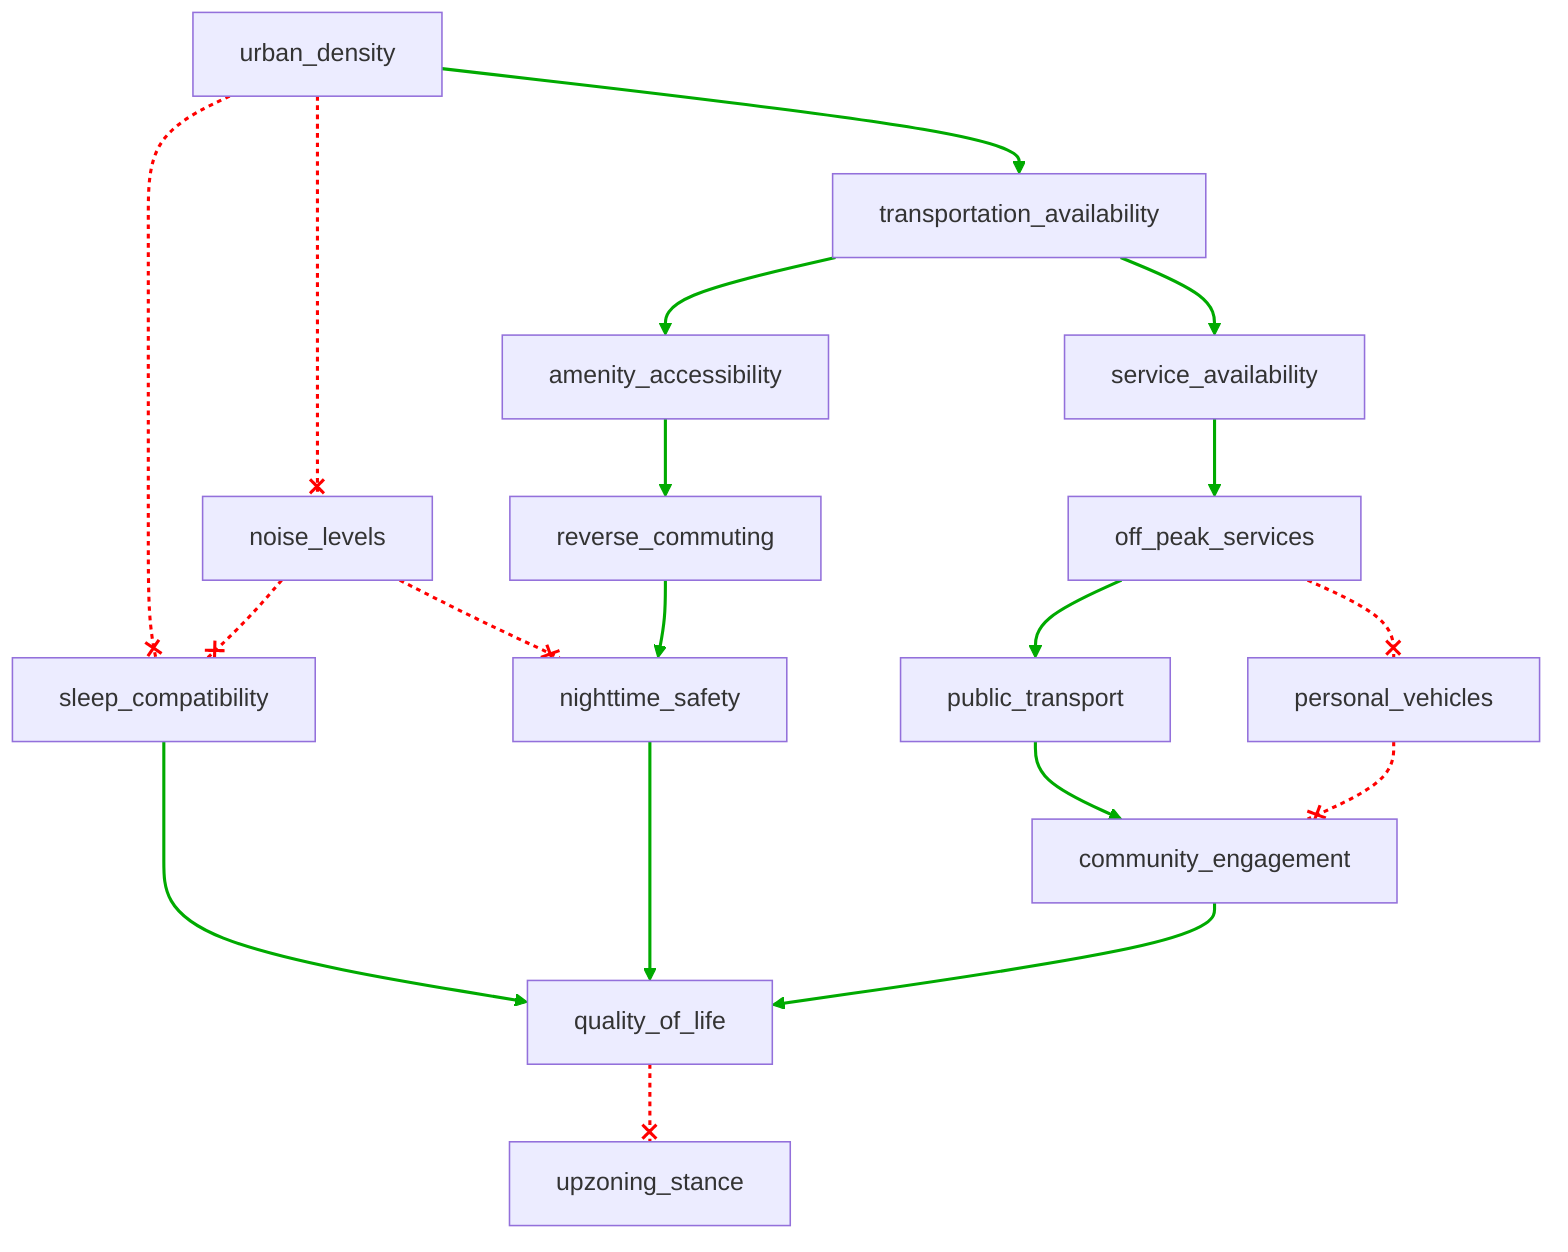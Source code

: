 flowchart TD
n1[urban_density]
n2[transportation_availability]
n3[noise_levels]
n4[sleep_compatibility]
n5[service_availability]
n6[amenity_accessibility]
n7[off_peak_services]
n8[reverse_commuting]
n9[public_transport]
n10[personal_vehicles]
n11[nighttime_safety]
n12[community_engagement]
n13[quality_of_life]
n14[upzoning_stance]
n1 --> n2
n1 --x n3
n1 --x n4
n2 --> n5
n2 --> n6
n3 --x n4
n3 --x n11
n4 --> n13
n5 --> n7
n6 --> n8
n7 --> n9
n7 --x n10
n8 --> n11
n9 --> n12
n10 --x n12
n11 --> n13
n12 --> n13
n13 --x n14
linkStyle 0 stroke:#00AA00,stroke-width:2px
linkStyle 1 stroke:#FF0000,stroke-dasharray:3,stroke-width:2px
linkStyle 2 stroke:#FF0000,stroke-dasharray:3,stroke-width:2px
linkStyle 3 stroke:#00AA00,stroke-width:2px
linkStyle 4 stroke:#00AA00,stroke-width:2px
linkStyle 5 stroke:#FF0000,stroke-dasharray:3,stroke-width:2px
linkStyle 6 stroke:#FF0000,stroke-dasharray:3,stroke-width:2px
linkStyle 7 stroke:#00AA00,stroke-width:2px
linkStyle 8 stroke:#00AA00,stroke-width:2px
linkStyle 9 stroke:#00AA00,stroke-width:2px
linkStyle 10 stroke:#00AA00,stroke-width:2px
linkStyle 11 stroke:#FF0000,stroke-dasharray:3,stroke-width:2px
linkStyle 12 stroke:#00AA00,stroke-width:2px
linkStyle 13 stroke:#00AA00,stroke-width:2px
linkStyle 14 stroke:#FF0000,stroke-dasharray:3,stroke-width:2px
linkStyle 15 stroke:#00AA00,stroke-width:2px
linkStyle 16 stroke:#00AA00,stroke-width:2px
linkStyle 17 stroke:#FF0000,stroke-dasharray:3,stroke-width:2px